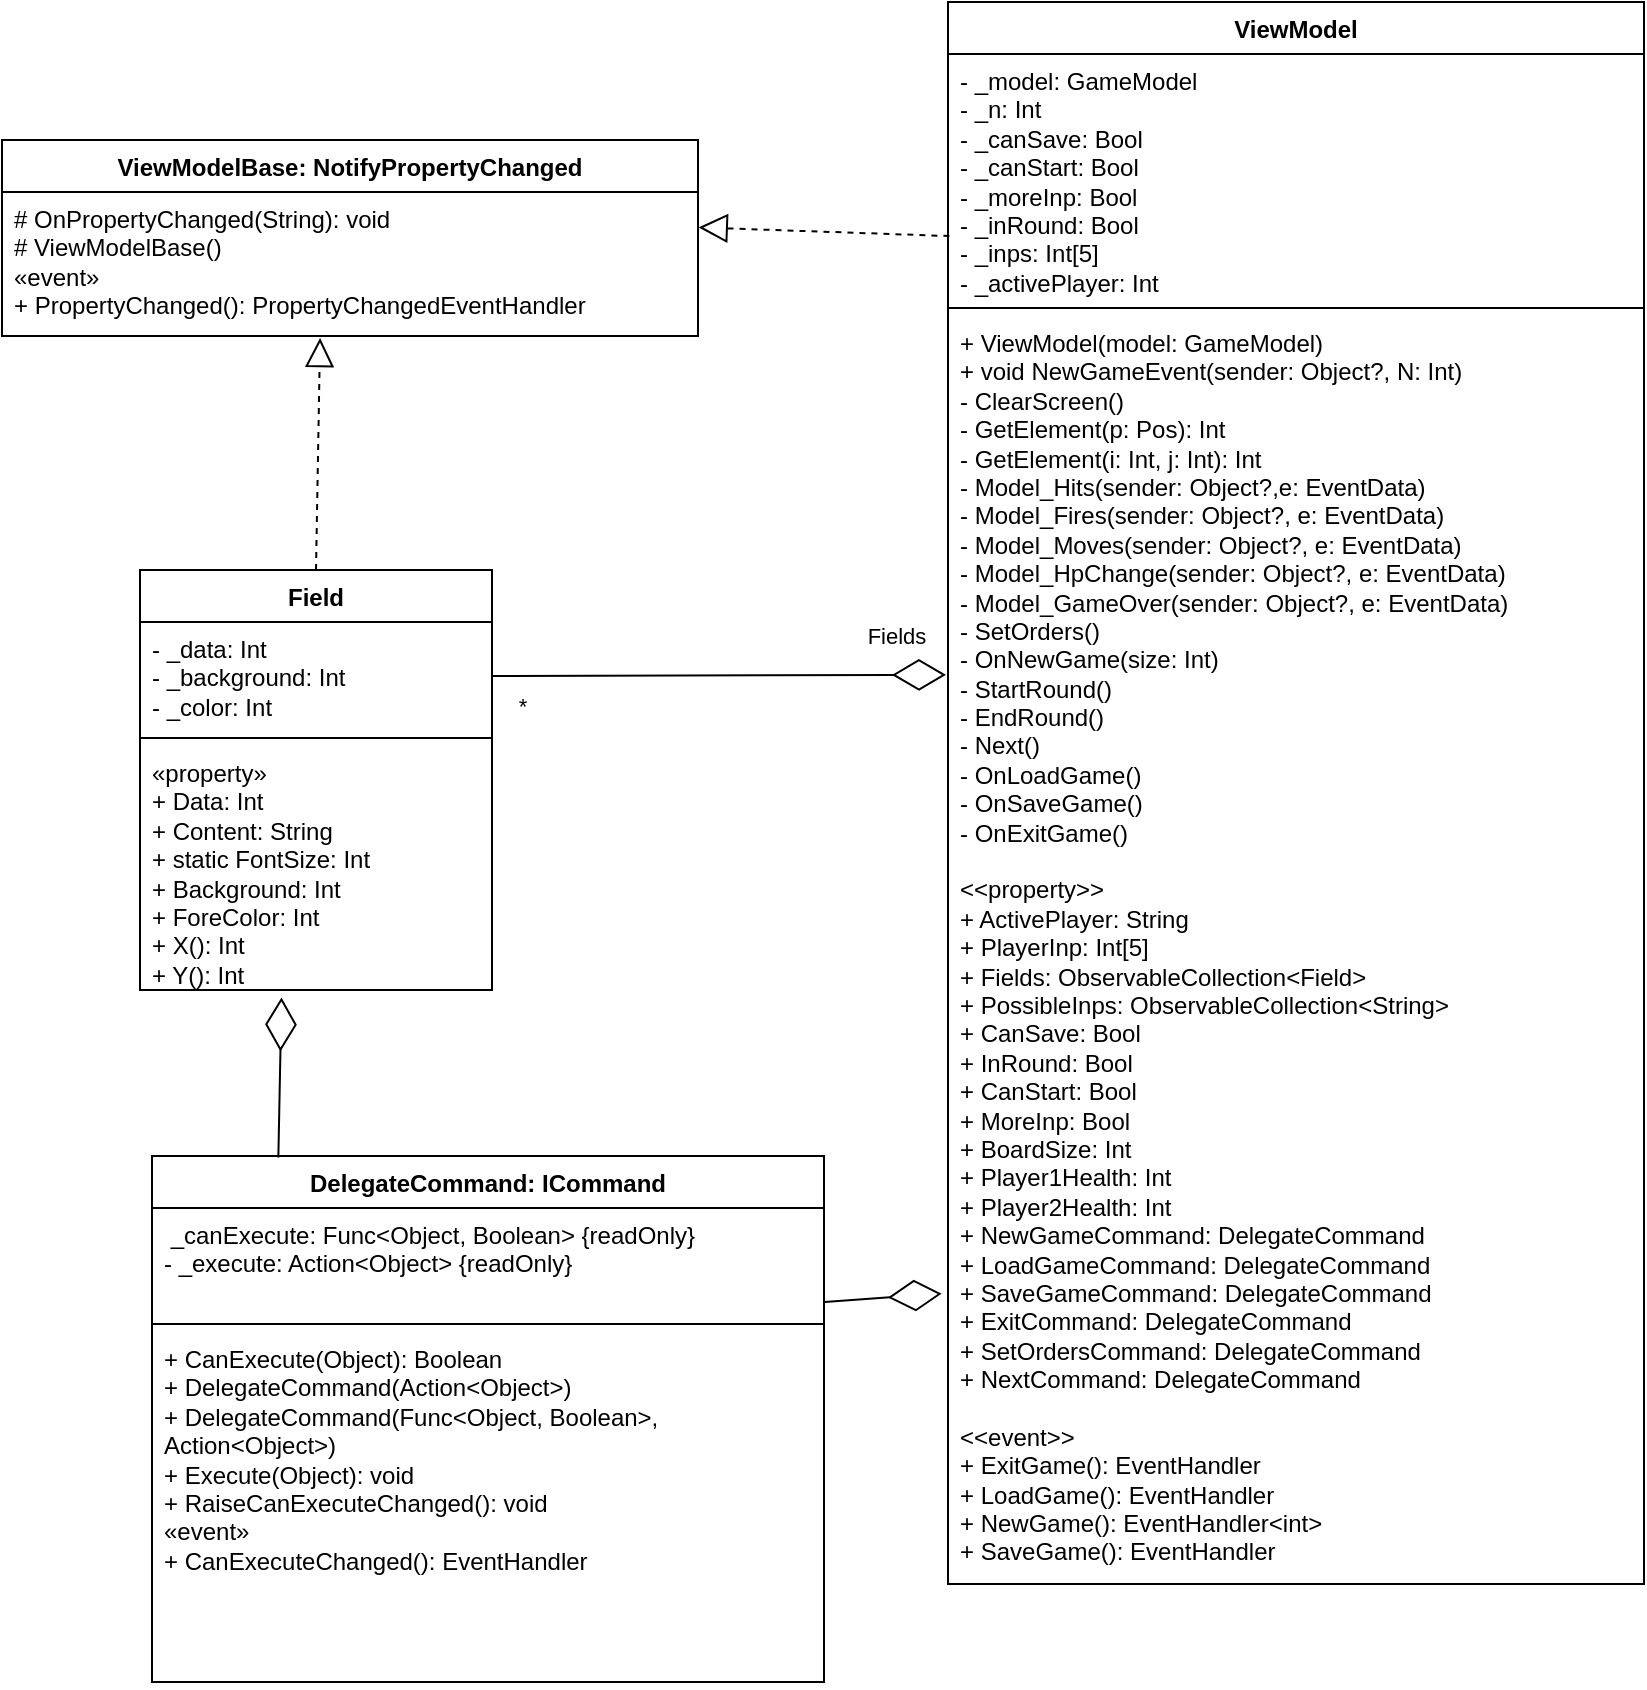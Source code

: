 <mxfile version="22.1.3" type="device">
  <diagram id="C5RBs43oDa-KdzZeNtuy" name="Page-1">
    <mxGraphModel dx="1145" dy="748" grid="0" gridSize="10" guides="1" tooltips="1" connect="1" arrows="1" fold="1" page="1" pageScale="1" pageWidth="827" pageHeight="1169" math="0" shadow="0">
      <root>
        <mxCell id="WIyWlLk6GJQsqaUBKTNV-0" />
        <mxCell id="WIyWlLk6GJQsqaUBKTNV-1" parent="WIyWlLk6GJQsqaUBKTNV-0" />
        <mxCell id="380VDxpQ8Sr3hK74BQXG-16" value="ViewModel" style="swimlane;fontStyle=1;align=center;verticalAlign=top;childLayout=stackLayout;horizontal=1;startSize=26;horizontalStack=0;resizeParent=1;resizeParentMax=0;resizeLast=0;collapsible=1;marginBottom=0;whiteSpace=wrap;html=1;" parent="WIyWlLk6GJQsqaUBKTNV-1" vertex="1">
          <mxGeometry x="573" y="25" width="348" height="791" as="geometry" />
        </mxCell>
        <mxCell id="380VDxpQ8Sr3hK74BQXG-17" value="- _model: GameModel&lt;br&gt;&lt;div&gt;- _n: Int&lt;/div&gt;&lt;div&gt;- _canSave: Bool&lt;/div&gt;&lt;div&gt;- _canStart: Bool&lt;/div&gt;&lt;div&gt;- _moreInp: Bool&lt;/div&gt;&lt;div&gt;- _inRound: Bool&lt;/div&gt;&lt;div&gt;- _inps: Int[5]&lt;/div&gt;&lt;div&gt;- _activePlayer: Int&lt;/div&gt;" style="text;strokeColor=none;fillColor=none;align=left;verticalAlign=top;spacingLeft=4;spacingRight=4;overflow=hidden;rotatable=0;points=[[0,0.5],[1,0.5]];portConstraint=eastwest;whiteSpace=wrap;html=1;" parent="380VDxpQ8Sr3hK74BQXG-16" vertex="1">
          <mxGeometry y="26" width="348" height="123" as="geometry" />
        </mxCell>
        <mxCell id="380VDxpQ8Sr3hK74BQXG-18" value="" style="line;strokeWidth=1;fillColor=none;align=left;verticalAlign=middle;spacingTop=-1;spacingLeft=3;spacingRight=3;rotatable=0;labelPosition=right;points=[];portConstraint=eastwest;strokeColor=inherit;" parent="380VDxpQ8Sr3hK74BQXG-16" vertex="1">
          <mxGeometry y="149" width="348" height="8" as="geometry" />
        </mxCell>
        <mxCell id="380VDxpQ8Sr3hK74BQXG-19" value="+ ViewModel(model: GameModel) &lt;br&gt;+ void NewGameEvent(sender: Object?, N: Int) &lt;br&gt;- ClearScreen() &lt;br&gt;- GetElement(p: Pos): Int&lt;br&gt;- GetElement(i: Int, j: Int): Int&lt;br&gt;- Model_Hits(sender: Object?,e: EventData)&lt;br&gt;- Model_Fires(sender: Object?, e: EventData)&lt;br&gt;- Model_Moves(sender: Object?, e: EventData)&lt;br&gt;- Model_HpChange(sender: Object?, e: EventData)&lt;br&gt;- Model_GameOver(sender: Object?, e: EventData)&lt;br&gt;- SetOrders() &lt;br&gt;- OnNewGame(size: Int) &lt;br&gt;- StartRound() &lt;br&gt;- EndRound() &lt;br&gt;- Next() &lt;br&gt;- OnLoadGame() &lt;br&gt;- OnSaveGame() &lt;br&gt;- OnExitGame() &lt;br&gt;&lt;div&gt;&lt;br&gt;&lt;/div&gt;&lt;div&gt;&amp;lt;&amp;lt;property&amp;gt;&amp;gt;&lt;/div&gt;&lt;div&gt;+ ActivePlayer: String&lt;br&gt;+ PlayerInp: Int[5] &lt;br&gt;+ Fields: ObservableCollection&amp;lt;Field&amp;gt;&lt;br&gt;+ PossibleInps: ObservableCollection&amp;lt;String&amp;gt;&lt;br&gt;+ CanSave: Bool&lt;br&gt;+ InRound: Bool&lt;br&gt;+ CanStart: Bool&lt;br&gt;+ MoreInp: Bool&lt;br&gt;+ BoardSize: Int&lt;br&gt;+ Player1Health: Int&lt;br&gt;+ Player2Health: Int&lt;br&gt;&lt;/div&gt;&lt;div&gt;+ NewGameCommand: DelegateCommand&lt;br&gt;+ LoadGameCommand: DelegateCommand&lt;br&gt;+ SaveGameCommand: DelegateCommand&lt;br&gt;+ ExitCommand: DelegateCommand&lt;br&gt;+ SetOrdersCommand: DelegateCommand&lt;br&gt;+ NextCommand: DelegateCommand&lt;br&gt;&lt;br&gt;&lt;/div&gt;&lt;div&gt;&amp;lt;&amp;lt;event&amp;gt;&amp;gt;&lt;br&gt;&lt;/div&gt;+ ExitGame(): EventHandler&lt;br&gt;+ LoadGame(): EventHandler&lt;br&gt;+ NewGame(): EventHandler&amp;lt;int&amp;gt;&lt;br&gt;+ SaveGame(): EventHandler" style="text;strokeColor=none;fillColor=none;align=left;verticalAlign=top;spacingLeft=4;spacingRight=4;overflow=hidden;rotatable=0;points=[[0,0.5],[1,0.5]];portConstraint=eastwest;whiteSpace=wrap;html=1;" parent="380VDxpQ8Sr3hK74BQXG-16" vertex="1">
          <mxGeometry y="157" width="348" height="634" as="geometry" />
        </mxCell>
        <mxCell id="380VDxpQ8Sr3hK74BQXG-107" value="" style="endArrow=diamondThin;endFill=0;endSize=24;html=1;rounded=0;exitX=1;exitY=0.5;exitDx=0;exitDy=0;entryX=-0.003;entryY=0.283;entryDx=0;entryDy=0;entryPerimeter=0;" parent="WIyWlLk6GJQsqaUBKTNV-1" source="0ySyAdyNpUcpGRWUpj3D-6" target="380VDxpQ8Sr3hK74BQXG-19" edge="1">
          <mxGeometry width="160" relative="1" as="geometry">
            <mxPoint x="507.196" y="346.004" as="sourcePoint" />
            <mxPoint x="436" y="418.31" as="targetPoint" />
            <Array as="points" />
          </mxGeometry>
        </mxCell>
        <mxCell id="380VDxpQ8Sr3hK74BQXG-108" value="Fields" style="edgeLabel;html=1;align=center;verticalAlign=middle;resizable=0;points=[];" parent="380VDxpQ8Sr3hK74BQXG-107" vertex="1" connectable="0">
          <mxGeometry x="0.071" y="2" relative="1" as="geometry">
            <mxPoint x="80" y="-18" as="offset" />
          </mxGeometry>
        </mxCell>
        <mxCell id="380VDxpQ8Sr3hK74BQXG-109" value="&lt;div&gt;&lt;br&gt;&lt;/div&gt;" style="edgeLabel;html=1;align=center;verticalAlign=middle;resizable=0;points=[];" parent="380VDxpQ8Sr3hK74BQXG-107" vertex="1" connectable="0">
          <mxGeometry x="0.684" y="-1" relative="1" as="geometry">
            <mxPoint as="offset" />
          </mxGeometry>
        </mxCell>
        <mxCell id="0ySyAdyNpUcpGRWUpj3D-0" value="ViewModelBase: NotifyPropertyChanged" style="swimlane;fontStyle=1;align=center;verticalAlign=top;childLayout=stackLayout;horizontal=1;startSize=26;horizontalStack=0;resizeParent=1;resizeParentMax=0;resizeLast=0;collapsible=1;marginBottom=0;whiteSpace=wrap;html=1;" vertex="1" parent="WIyWlLk6GJQsqaUBKTNV-1">
          <mxGeometry x="100" y="94" width="348" height="98" as="geometry" />
        </mxCell>
        <mxCell id="0ySyAdyNpUcpGRWUpj3D-3" value="# OnPropertyChanged(String): void&lt;br&gt;# ViewModelBase()&lt;br&gt;«event»&lt;br&gt;+ PropertyChanged(): PropertyChangedEventHandler" style="text;strokeColor=none;fillColor=none;align=left;verticalAlign=top;spacingLeft=4;spacingRight=4;overflow=hidden;rotatable=0;points=[[0,0.5],[1,0.5]];portConstraint=eastwest;whiteSpace=wrap;html=1;" vertex="1" parent="0ySyAdyNpUcpGRWUpj3D-0">
          <mxGeometry y="26" width="348" height="72" as="geometry" />
        </mxCell>
        <mxCell id="0ySyAdyNpUcpGRWUpj3D-5" value="Field" style="swimlane;fontStyle=1;align=center;verticalAlign=top;childLayout=stackLayout;horizontal=1;startSize=26;horizontalStack=0;resizeParent=1;resizeParentMax=0;resizeLast=0;collapsible=1;marginBottom=0;whiteSpace=wrap;html=1;" vertex="1" parent="WIyWlLk6GJQsqaUBKTNV-1">
          <mxGeometry x="169" y="309" width="176" height="210" as="geometry" />
        </mxCell>
        <mxCell id="0ySyAdyNpUcpGRWUpj3D-6" value="- _data: Int&lt;br&gt;&lt;div&gt;- _background: Int&lt;/div&gt;&lt;div&gt;- _color: Int&lt;br&gt;&lt;/div&gt;" style="text;strokeColor=none;fillColor=none;align=left;verticalAlign=top;spacingLeft=4;spacingRight=4;overflow=hidden;rotatable=0;points=[[0,0.5],[1,0.5]];portConstraint=eastwest;whiteSpace=wrap;html=1;" vertex="1" parent="0ySyAdyNpUcpGRWUpj3D-5">
          <mxGeometry y="26" width="176" height="54" as="geometry" />
        </mxCell>
        <mxCell id="0ySyAdyNpUcpGRWUpj3D-7" value="" style="line;strokeWidth=1;fillColor=none;align=left;verticalAlign=middle;spacingTop=-1;spacingLeft=3;spacingRight=3;rotatable=0;labelPosition=right;points=[];portConstraint=eastwest;strokeColor=inherit;" vertex="1" parent="0ySyAdyNpUcpGRWUpj3D-5">
          <mxGeometry y="80" width="176" height="8" as="geometry" />
        </mxCell>
        <mxCell id="0ySyAdyNpUcpGRWUpj3D-8" value="«property»&lt;br&gt;&lt;div&gt;+ Data: Int&lt;/div&gt;&lt;div&gt;+ Content: String&lt;/div&gt;&lt;div&gt;+ static FontSize: Int&lt;/div&gt;&lt;div&gt;+ Background: Int&lt;/div&gt;&lt;div&gt;+ ForeColor: Int&lt;br&gt;&lt;/div&gt;+ X(): Int&lt;br&gt;+ Y(): Int" style="text;strokeColor=none;fillColor=none;align=left;verticalAlign=top;spacingLeft=4;spacingRight=4;overflow=hidden;rotatable=0;points=[[0,0.5],[1,0.5]];portConstraint=eastwest;whiteSpace=wrap;html=1;" vertex="1" parent="0ySyAdyNpUcpGRWUpj3D-5">
          <mxGeometry y="88" width="176" height="122" as="geometry" />
        </mxCell>
        <mxCell id="0ySyAdyNpUcpGRWUpj3D-9" value="" style="endArrow=block;dashed=1;endFill=0;endSize=12;html=1;rounded=0;entryX=0.457;entryY=1.014;entryDx=0;entryDy=0;entryPerimeter=0;exitX=0.5;exitY=0;exitDx=0;exitDy=0;" edge="1" parent="WIyWlLk6GJQsqaUBKTNV-1" source="0ySyAdyNpUcpGRWUpj3D-5" target="0ySyAdyNpUcpGRWUpj3D-3">
          <mxGeometry width="160" relative="1" as="geometry">
            <mxPoint x="325" y="289" as="sourcePoint" />
            <mxPoint x="533" y="279" as="targetPoint" />
            <Array as="points" />
          </mxGeometry>
        </mxCell>
        <mxCell id="0ySyAdyNpUcpGRWUpj3D-10" value="" style="endArrow=block;dashed=1;endFill=0;endSize=12;html=1;rounded=0;entryX=1.001;entryY=0.246;entryDx=0;entryDy=0;entryPerimeter=0;exitX=0.002;exitY=0.74;exitDx=0;exitDy=0;exitPerimeter=0;" edge="1" parent="WIyWlLk6GJQsqaUBKTNV-1" source="380VDxpQ8Sr3hK74BQXG-17" target="0ySyAdyNpUcpGRWUpj3D-3">
          <mxGeometry width="160" relative="1" as="geometry">
            <mxPoint x="423" y="312" as="sourcePoint" />
            <mxPoint x="442" y="216" as="targetPoint" />
            <Array as="points" />
          </mxGeometry>
        </mxCell>
        <mxCell id="0ySyAdyNpUcpGRWUpj3D-12" value="*" style="edgeLabel;html=1;align=center;verticalAlign=middle;resizable=0;points=[];" vertex="1" connectable="0" parent="WIyWlLk6GJQsqaUBKTNV-1">
          <mxGeometry x="533.004" y="323.999" as="geometry">
            <mxPoint x="-173" y="53" as="offset" />
          </mxGeometry>
        </mxCell>
        <mxCell id="0ySyAdyNpUcpGRWUpj3D-15" value="DelegateCommand: ICommand" style="swimlane;fontStyle=1;align=center;verticalAlign=top;childLayout=stackLayout;horizontal=1;startSize=26;horizontalStack=0;resizeParent=1;resizeParentMax=0;resizeLast=0;collapsible=1;marginBottom=0;whiteSpace=wrap;html=1;" vertex="1" parent="WIyWlLk6GJQsqaUBKTNV-1">
          <mxGeometry x="175" y="602" width="336" height="263" as="geometry" />
        </mxCell>
        <mxCell id="0ySyAdyNpUcpGRWUpj3D-16" value="&amp;nbsp;_canExecute: Func&amp;lt;Object, Boolean&amp;gt; {readOnly}&lt;br&gt;- _execute: Action&amp;lt;Object&amp;gt; {readOnly}" style="text;strokeColor=none;fillColor=none;align=left;verticalAlign=top;spacingLeft=4;spacingRight=4;overflow=hidden;rotatable=0;points=[[0,0.5],[1,0.5]];portConstraint=eastwest;whiteSpace=wrap;html=1;" vertex="1" parent="0ySyAdyNpUcpGRWUpj3D-15">
          <mxGeometry y="26" width="336" height="54" as="geometry" />
        </mxCell>
        <mxCell id="0ySyAdyNpUcpGRWUpj3D-17" value="" style="line;strokeWidth=1;fillColor=none;align=left;verticalAlign=middle;spacingTop=-1;spacingLeft=3;spacingRight=3;rotatable=0;labelPosition=right;points=[];portConstraint=eastwest;strokeColor=inherit;" vertex="1" parent="0ySyAdyNpUcpGRWUpj3D-15">
          <mxGeometry y="80" width="336" height="8" as="geometry" />
        </mxCell>
        <mxCell id="0ySyAdyNpUcpGRWUpj3D-18" value="+ CanExecute(Object): Boolean&lt;br&gt;+ DelegateCommand(Action&amp;lt;Object&amp;gt;)&lt;br&gt;+ DelegateCommand(Func&amp;lt;Object, Boolean&amp;gt;, Action&amp;lt;Object&amp;gt;)&lt;br&gt;+ Execute(Object): void&lt;br&gt;+ RaiseCanExecuteChanged(): void&lt;br&gt;«event»&lt;br&gt;+ CanExecuteChanged(): EventHandler" style="text;strokeColor=none;fillColor=none;align=left;verticalAlign=top;spacingLeft=4;spacingRight=4;overflow=hidden;rotatable=0;points=[[0,0.5],[1,0.5]];portConstraint=eastwest;whiteSpace=wrap;html=1;" vertex="1" parent="0ySyAdyNpUcpGRWUpj3D-15">
          <mxGeometry y="88" width="336" height="175" as="geometry" />
        </mxCell>
        <mxCell id="0ySyAdyNpUcpGRWUpj3D-19" value="" style="endArrow=diamondThin;endFill=0;endSize=24;html=1;rounded=0;entryX=0.402;entryY=1.031;entryDx=0;entryDy=0;entryPerimeter=0;exitX=0.188;exitY=0.003;exitDx=0;exitDy=0;exitPerimeter=0;" edge="1" parent="WIyWlLk6GJQsqaUBKTNV-1" source="0ySyAdyNpUcpGRWUpj3D-15" target="0ySyAdyNpUcpGRWUpj3D-8">
          <mxGeometry width="160" relative="1" as="geometry">
            <mxPoint x="240" y="595" as="sourcePoint" />
            <mxPoint x="583" y="333" as="targetPoint" />
            <Array as="points" />
          </mxGeometry>
        </mxCell>
        <mxCell id="0ySyAdyNpUcpGRWUpj3D-21" value="&lt;div&gt;&lt;br&gt;&lt;/div&gt;" style="edgeLabel;html=1;align=center;verticalAlign=middle;resizable=0;points=[];" vertex="1" connectable="0" parent="0ySyAdyNpUcpGRWUpj3D-19">
          <mxGeometry x="0.684" y="-1" relative="1" as="geometry">
            <mxPoint as="offset" />
          </mxGeometry>
        </mxCell>
        <mxCell id="0ySyAdyNpUcpGRWUpj3D-22" value="" style="endArrow=diamondThin;endFill=0;endSize=24;html=1;rounded=0;exitX=1.001;exitY=0.87;exitDx=0;exitDy=0;exitPerimeter=0;entryX=-0.009;entryY=0.771;entryDx=0;entryDy=0;entryPerimeter=0;" edge="1" parent="WIyWlLk6GJQsqaUBKTNV-1" source="0ySyAdyNpUcpGRWUpj3D-16" target="380VDxpQ8Sr3hK74BQXG-19">
          <mxGeometry width="160" relative="1" as="geometry">
            <mxPoint x="895" y="611" as="sourcePoint" />
            <mxPoint x="724" y="504" as="targetPoint" />
            <Array as="points" />
          </mxGeometry>
        </mxCell>
        <mxCell id="0ySyAdyNpUcpGRWUpj3D-24" value="&lt;div&gt;&lt;br&gt;&lt;/div&gt;" style="edgeLabel;html=1;align=center;verticalAlign=middle;resizable=0;points=[];" vertex="1" connectable="0" parent="0ySyAdyNpUcpGRWUpj3D-22">
          <mxGeometry x="0.684" y="-1" relative="1" as="geometry">
            <mxPoint as="offset" />
          </mxGeometry>
        </mxCell>
      </root>
    </mxGraphModel>
  </diagram>
</mxfile>
